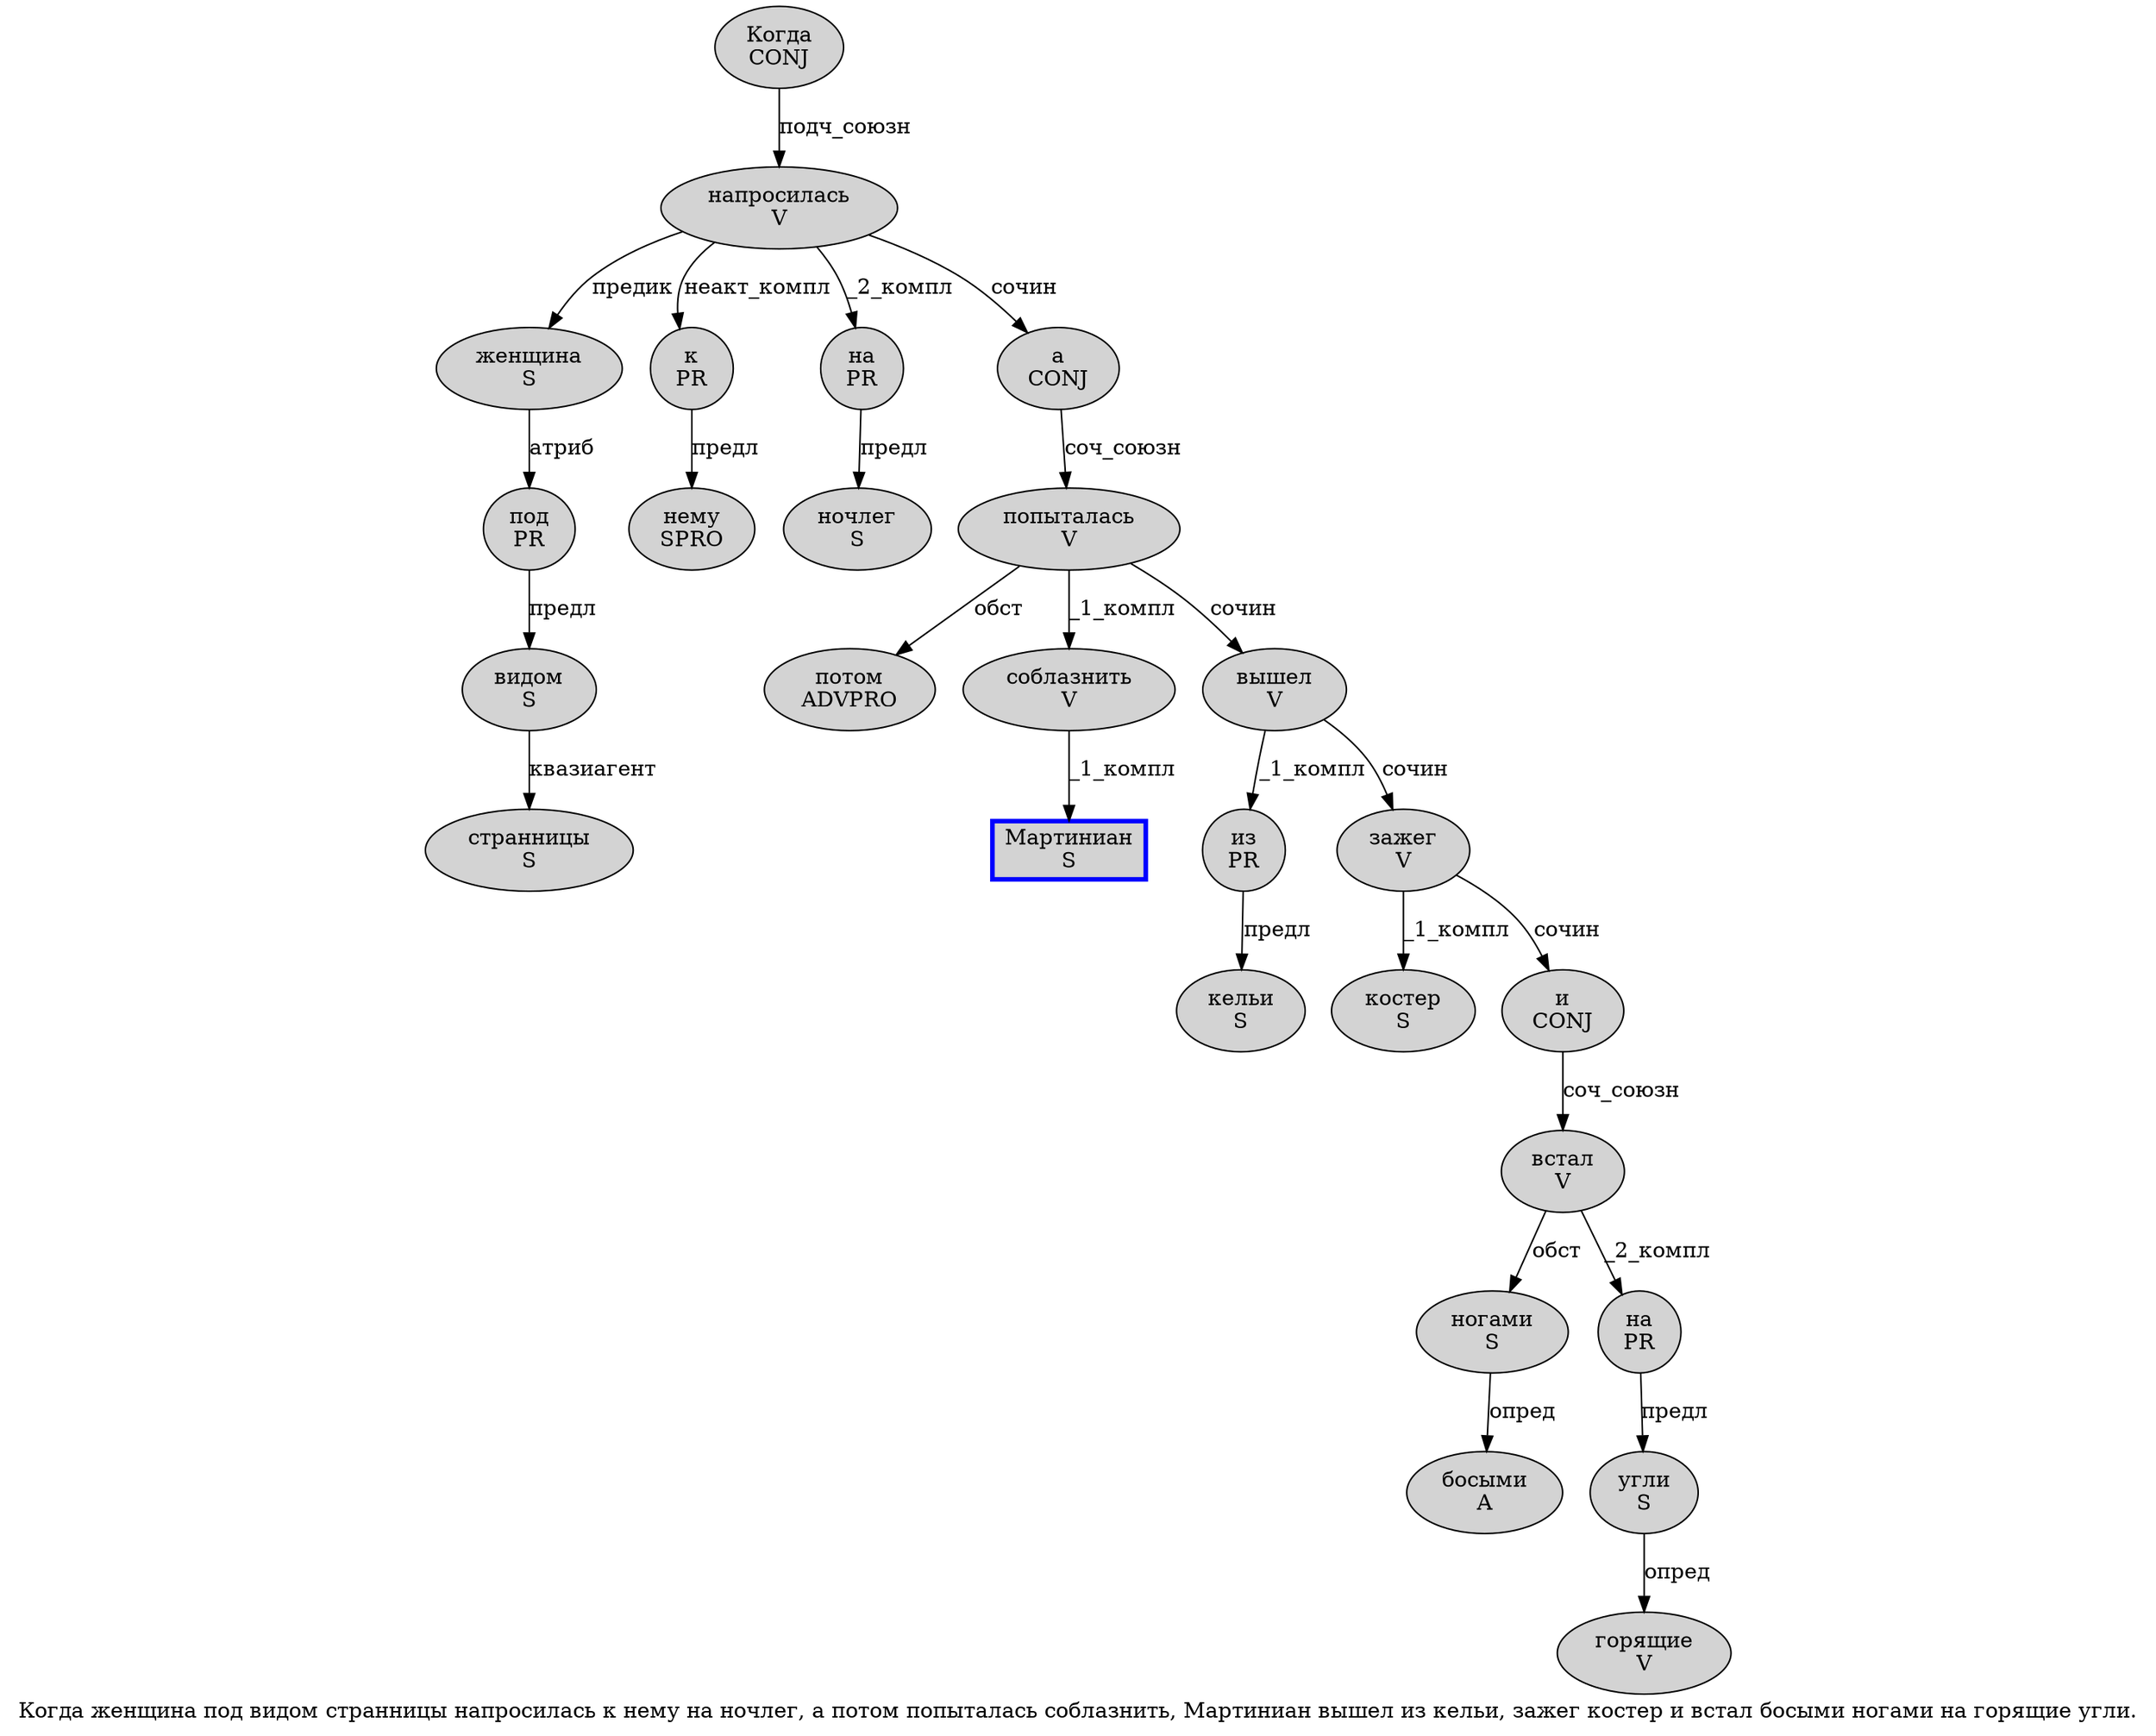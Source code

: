 digraph SENTENCE_670 {
	graph [label="Когда женщина под видом странницы напросилась к нему на ночлег, а потом попыталась соблазнить, Мартиниан вышел из кельи, зажег костер и встал босыми ногами на горящие угли."]
	node [style=filled]
		0 [label="Когда
CONJ" color="" fillcolor=lightgray penwidth=1 shape=ellipse]
		1 [label="женщина
S" color="" fillcolor=lightgray penwidth=1 shape=ellipse]
		2 [label="под
PR" color="" fillcolor=lightgray penwidth=1 shape=ellipse]
		3 [label="видом
S" color="" fillcolor=lightgray penwidth=1 shape=ellipse]
		4 [label="странницы
S" color="" fillcolor=lightgray penwidth=1 shape=ellipse]
		5 [label="напросилась
V" color="" fillcolor=lightgray penwidth=1 shape=ellipse]
		6 [label="к
PR" color="" fillcolor=lightgray penwidth=1 shape=ellipse]
		7 [label="нему
SPRO" color="" fillcolor=lightgray penwidth=1 shape=ellipse]
		8 [label="на
PR" color="" fillcolor=lightgray penwidth=1 shape=ellipse]
		9 [label="ночлег
S" color="" fillcolor=lightgray penwidth=1 shape=ellipse]
		11 [label="а
CONJ" color="" fillcolor=lightgray penwidth=1 shape=ellipse]
		12 [label="потом
ADVPRO" color="" fillcolor=lightgray penwidth=1 shape=ellipse]
		13 [label="попыталась
V" color="" fillcolor=lightgray penwidth=1 shape=ellipse]
		14 [label="соблазнить
V" color="" fillcolor=lightgray penwidth=1 shape=ellipse]
		16 [label="Мартиниан
S" color=blue fillcolor=lightgray penwidth=3 shape=box]
		17 [label="вышел
V" color="" fillcolor=lightgray penwidth=1 shape=ellipse]
		18 [label="из
PR" color="" fillcolor=lightgray penwidth=1 shape=ellipse]
		19 [label="кельи
S" color="" fillcolor=lightgray penwidth=1 shape=ellipse]
		21 [label="зажег
V" color="" fillcolor=lightgray penwidth=1 shape=ellipse]
		22 [label="костер
S" color="" fillcolor=lightgray penwidth=1 shape=ellipse]
		23 [label="и
CONJ" color="" fillcolor=lightgray penwidth=1 shape=ellipse]
		24 [label="встал
V" color="" fillcolor=lightgray penwidth=1 shape=ellipse]
		25 [label="босыми
A" color="" fillcolor=lightgray penwidth=1 shape=ellipse]
		26 [label="ногами
S" color="" fillcolor=lightgray penwidth=1 shape=ellipse]
		27 [label="на
PR" color="" fillcolor=lightgray penwidth=1 shape=ellipse]
		28 [label="горящие
V" color="" fillcolor=lightgray penwidth=1 shape=ellipse]
		29 [label="угли
S" color="" fillcolor=lightgray penwidth=1 shape=ellipse]
			13 -> 12 [label="обст"]
			13 -> 14 [label="_1_компл"]
			13 -> 17 [label="сочин"]
			5 -> 1 [label="предик"]
			5 -> 6 [label="неакт_компл"]
			5 -> 8 [label="_2_компл"]
			5 -> 11 [label="сочин"]
			27 -> 29 [label="предл"]
			14 -> 16 [label="_1_компл"]
			3 -> 4 [label="квазиагент"]
			26 -> 25 [label="опред"]
			8 -> 9 [label="предл"]
			18 -> 19 [label="предл"]
			0 -> 5 [label="подч_союзн"]
			24 -> 26 [label="обст"]
			24 -> 27 [label="_2_компл"]
			11 -> 13 [label="соч_союзн"]
			29 -> 28 [label="опред"]
			1 -> 2 [label="атриб"]
			21 -> 22 [label="_1_компл"]
			21 -> 23 [label="сочин"]
			17 -> 18 [label="_1_компл"]
			17 -> 21 [label="сочин"]
			6 -> 7 [label="предл"]
			23 -> 24 [label="соч_союзн"]
			2 -> 3 [label="предл"]
}